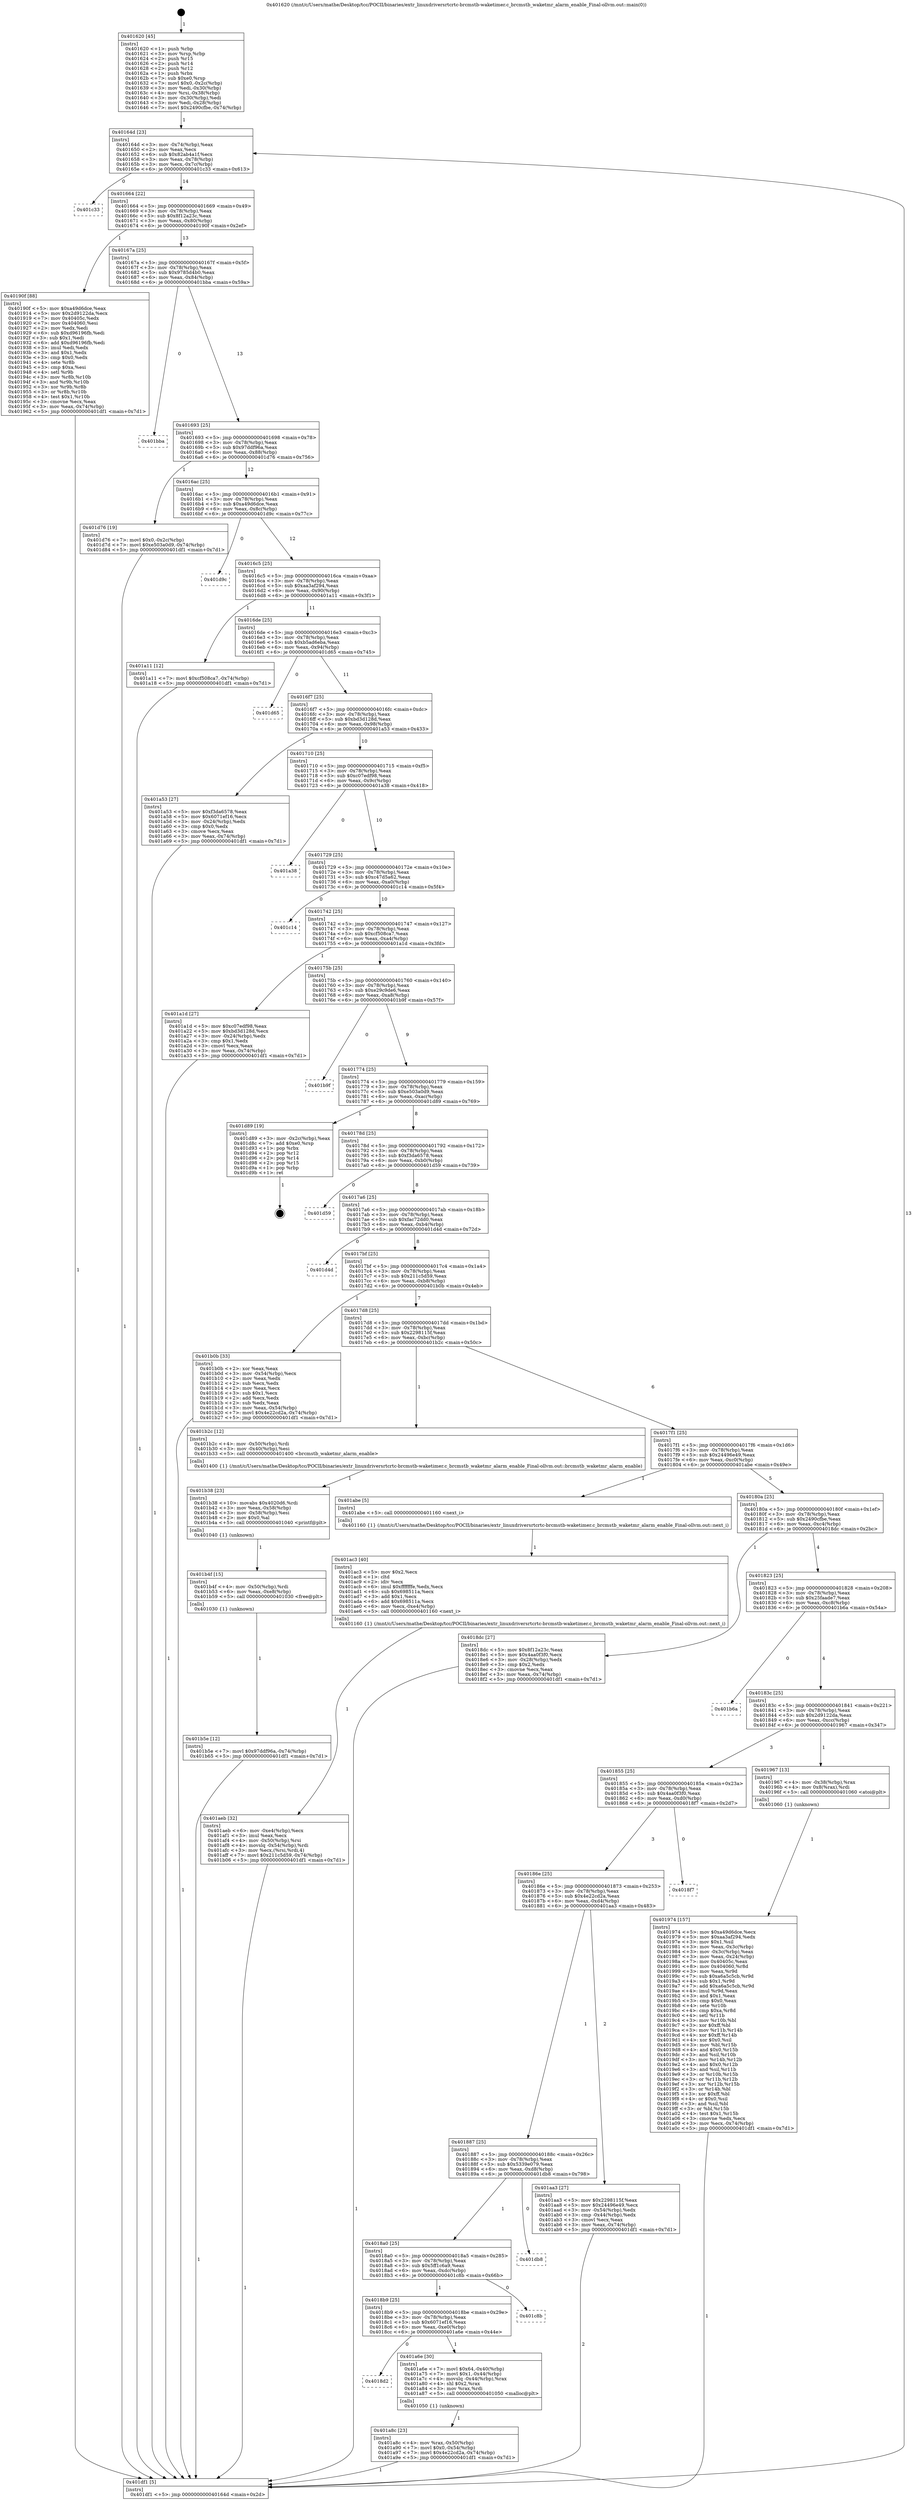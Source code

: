 digraph "0x401620" {
  label = "0x401620 (/mnt/c/Users/mathe/Desktop/tcc/POCII/binaries/extr_linuxdriversrtcrtc-brcmstb-waketimer.c_brcmstb_waketmr_alarm_enable_Final-ollvm.out::main(0))"
  labelloc = "t"
  node[shape=record]

  Entry [label="",width=0.3,height=0.3,shape=circle,fillcolor=black,style=filled]
  "0x40164d" [label="{
     0x40164d [23]\l
     | [instrs]\l
     &nbsp;&nbsp;0x40164d \<+3\>: mov -0x74(%rbp),%eax\l
     &nbsp;&nbsp;0x401650 \<+2\>: mov %eax,%ecx\l
     &nbsp;&nbsp;0x401652 \<+6\>: sub $0x82ab4a1f,%ecx\l
     &nbsp;&nbsp;0x401658 \<+3\>: mov %eax,-0x78(%rbp)\l
     &nbsp;&nbsp;0x40165b \<+3\>: mov %ecx,-0x7c(%rbp)\l
     &nbsp;&nbsp;0x40165e \<+6\>: je 0000000000401c33 \<main+0x613\>\l
  }"]
  "0x401c33" [label="{
     0x401c33\l
  }", style=dashed]
  "0x401664" [label="{
     0x401664 [22]\l
     | [instrs]\l
     &nbsp;&nbsp;0x401664 \<+5\>: jmp 0000000000401669 \<main+0x49\>\l
     &nbsp;&nbsp;0x401669 \<+3\>: mov -0x78(%rbp),%eax\l
     &nbsp;&nbsp;0x40166c \<+5\>: sub $0x8f12a23c,%eax\l
     &nbsp;&nbsp;0x401671 \<+3\>: mov %eax,-0x80(%rbp)\l
     &nbsp;&nbsp;0x401674 \<+6\>: je 000000000040190f \<main+0x2ef\>\l
  }"]
  Exit [label="",width=0.3,height=0.3,shape=circle,fillcolor=black,style=filled,peripheries=2]
  "0x40190f" [label="{
     0x40190f [88]\l
     | [instrs]\l
     &nbsp;&nbsp;0x40190f \<+5\>: mov $0xa49d6dce,%eax\l
     &nbsp;&nbsp;0x401914 \<+5\>: mov $0x2d9122da,%ecx\l
     &nbsp;&nbsp;0x401919 \<+7\>: mov 0x40405c,%edx\l
     &nbsp;&nbsp;0x401920 \<+7\>: mov 0x404060,%esi\l
     &nbsp;&nbsp;0x401927 \<+2\>: mov %edx,%edi\l
     &nbsp;&nbsp;0x401929 \<+6\>: sub $0xd96196fb,%edi\l
     &nbsp;&nbsp;0x40192f \<+3\>: sub $0x1,%edi\l
     &nbsp;&nbsp;0x401932 \<+6\>: add $0xd96196fb,%edi\l
     &nbsp;&nbsp;0x401938 \<+3\>: imul %edi,%edx\l
     &nbsp;&nbsp;0x40193b \<+3\>: and $0x1,%edx\l
     &nbsp;&nbsp;0x40193e \<+3\>: cmp $0x0,%edx\l
     &nbsp;&nbsp;0x401941 \<+4\>: sete %r8b\l
     &nbsp;&nbsp;0x401945 \<+3\>: cmp $0xa,%esi\l
     &nbsp;&nbsp;0x401948 \<+4\>: setl %r9b\l
     &nbsp;&nbsp;0x40194c \<+3\>: mov %r8b,%r10b\l
     &nbsp;&nbsp;0x40194f \<+3\>: and %r9b,%r10b\l
     &nbsp;&nbsp;0x401952 \<+3\>: xor %r9b,%r8b\l
     &nbsp;&nbsp;0x401955 \<+3\>: or %r8b,%r10b\l
     &nbsp;&nbsp;0x401958 \<+4\>: test $0x1,%r10b\l
     &nbsp;&nbsp;0x40195c \<+3\>: cmovne %ecx,%eax\l
     &nbsp;&nbsp;0x40195f \<+3\>: mov %eax,-0x74(%rbp)\l
     &nbsp;&nbsp;0x401962 \<+5\>: jmp 0000000000401df1 \<main+0x7d1\>\l
  }"]
  "0x40167a" [label="{
     0x40167a [25]\l
     | [instrs]\l
     &nbsp;&nbsp;0x40167a \<+5\>: jmp 000000000040167f \<main+0x5f\>\l
     &nbsp;&nbsp;0x40167f \<+3\>: mov -0x78(%rbp),%eax\l
     &nbsp;&nbsp;0x401682 \<+5\>: sub $0x9785d4b0,%eax\l
     &nbsp;&nbsp;0x401687 \<+6\>: mov %eax,-0x84(%rbp)\l
     &nbsp;&nbsp;0x40168d \<+6\>: je 0000000000401bba \<main+0x59a\>\l
  }"]
  "0x401b5e" [label="{
     0x401b5e [12]\l
     | [instrs]\l
     &nbsp;&nbsp;0x401b5e \<+7\>: movl $0x97ddf96a,-0x74(%rbp)\l
     &nbsp;&nbsp;0x401b65 \<+5\>: jmp 0000000000401df1 \<main+0x7d1\>\l
  }"]
  "0x401bba" [label="{
     0x401bba\l
  }", style=dashed]
  "0x401693" [label="{
     0x401693 [25]\l
     | [instrs]\l
     &nbsp;&nbsp;0x401693 \<+5\>: jmp 0000000000401698 \<main+0x78\>\l
     &nbsp;&nbsp;0x401698 \<+3\>: mov -0x78(%rbp),%eax\l
     &nbsp;&nbsp;0x40169b \<+5\>: sub $0x97ddf96a,%eax\l
     &nbsp;&nbsp;0x4016a0 \<+6\>: mov %eax,-0x88(%rbp)\l
     &nbsp;&nbsp;0x4016a6 \<+6\>: je 0000000000401d76 \<main+0x756\>\l
  }"]
  "0x401b4f" [label="{
     0x401b4f [15]\l
     | [instrs]\l
     &nbsp;&nbsp;0x401b4f \<+4\>: mov -0x50(%rbp),%rdi\l
     &nbsp;&nbsp;0x401b53 \<+6\>: mov %eax,-0xe8(%rbp)\l
     &nbsp;&nbsp;0x401b59 \<+5\>: call 0000000000401030 \<free@plt\>\l
     | [calls]\l
     &nbsp;&nbsp;0x401030 \{1\} (unknown)\l
  }"]
  "0x401d76" [label="{
     0x401d76 [19]\l
     | [instrs]\l
     &nbsp;&nbsp;0x401d76 \<+7\>: movl $0x0,-0x2c(%rbp)\l
     &nbsp;&nbsp;0x401d7d \<+7\>: movl $0xe503a0d9,-0x74(%rbp)\l
     &nbsp;&nbsp;0x401d84 \<+5\>: jmp 0000000000401df1 \<main+0x7d1\>\l
  }"]
  "0x4016ac" [label="{
     0x4016ac [25]\l
     | [instrs]\l
     &nbsp;&nbsp;0x4016ac \<+5\>: jmp 00000000004016b1 \<main+0x91\>\l
     &nbsp;&nbsp;0x4016b1 \<+3\>: mov -0x78(%rbp),%eax\l
     &nbsp;&nbsp;0x4016b4 \<+5\>: sub $0xa49d6dce,%eax\l
     &nbsp;&nbsp;0x4016b9 \<+6\>: mov %eax,-0x8c(%rbp)\l
     &nbsp;&nbsp;0x4016bf \<+6\>: je 0000000000401d9c \<main+0x77c\>\l
  }"]
  "0x401b38" [label="{
     0x401b38 [23]\l
     | [instrs]\l
     &nbsp;&nbsp;0x401b38 \<+10\>: movabs $0x4020d6,%rdi\l
     &nbsp;&nbsp;0x401b42 \<+3\>: mov %eax,-0x58(%rbp)\l
     &nbsp;&nbsp;0x401b45 \<+3\>: mov -0x58(%rbp),%esi\l
     &nbsp;&nbsp;0x401b48 \<+2\>: mov $0x0,%al\l
     &nbsp;&nbsp;0x401b4a \<+5\>: call 0000000000401040 \<printf@plt\>\l
     | [calls]\l
     &nbsp;&nbsp;0x401040 \{1\} (unknown)\l
  }"]
  "0x401d9c" [label="{
     0x401d9c\l
  }", style=dashed]
  "0x4016c5" [label="{
     0x4016c5 [25]\l
     | [instrs]\l
     &nbsp;&nbsp;0x4016c5 \<+5\>: jmp 00000000004016ca \<main+0xaa\>\l
     &nbsp;&nbsp;0x4016ca \<+3\>: mov -0x78(%rbp),%eax\l
     &nbsp;&nbsp;0x4016cd \<+5\>: sub $0xaa3af294,%eax\l
     &nbsp;&nbsp;0x4016d2 \<+6\>: mov %eax,-0x90(%rbp)\l
     &nbsp;&nbsp;0x4016d8 \<+6\>: je 0000000000401a11 \<main+0x3f1\>\l
  }"]
  "0x401aeb" [label="{
     0x401aeb [32]\l
     | [instrs]\l
     &nbsp;&nbsp;0x401aeb \<+6\>: mov -0xe4(%rbp),%ecx\l
     &nbsp;&nbsp;0x401af1 \<+3\>: imul %eax,%ecx\l
     &nbsp;&nbsp;0x401af4 \<+4\>: mov -0x50(%rbp),%rsi\l
     &nbsp;&nbsp;0x401af8 \<+4\>: movslq -0x54(%rbp),%rdi\l
     &nbsp;&nbsp;0x401afc \<+3\>: mov %ecx,(%rsi,%rdi,4)\l
     &nbsp;&nbsp;0x401aff \<+7\>: movl $0x211c5d59,-0x74(%rbp)\l
     &nbsp;&nbsp;0x401b06 \<+5\>: jmp 0000000000401df1 \<main+0x7d1\>\l
  }"]
  "0x401a11" [label="{
     0x401a11 [12]\l
     | [instrs]\l
     &nbsp;&nbsp;0x401a11 \<+7\>: movl $0xcf508ca7,-0x74(%rbp)\l
     &nbsp;&nbsp;0x401a18 \<+5\>: jmp 0000000000401df1 \<main+0x7d1\>\l
  }"]
  "0x4016de" [label="{
     0x4016de [25]\l
     | [instrs]\l
     &nbsp;&nbsp;0x4016de \<+5\>: jmp 00000000004016e3 \<main+0xc3\>\l
     &nbsp;&nbsp;0x4016e3 \<+3\>: mov -0x78(%rbp),%eax\l
     &nbsp;&nbsp;0x4016e6 \<+5\>: sub $0xb5ad6eba,%eax\l
     &nbsp;&nbsp;0x4016eb \<+6\>: mov %eax,-0x94(%rbp)\l
     &nbsp;&nbsp;0x4016f1 \<+6\>: je 0000000000401d65 \<main+0x745\>\l
  }"]
  "0x401ac3" [label="{
     0x401ac3 [40]\l
     | [instrs]\l
     &nbsp;&nbsp;0x401ac3 \<+5\>: mov $0x2,%ecx\l
     &nbsp;&nbsp;0x401ac8 \<+1\>: cltd\l
     &nbsp;&nbsp;0x401ac9 \<+2\>: idiv %ecx\l
     &nbsp;&nbsp;0x401acb \<+6\>: imul $0xfffffffe,%edx,%ecx\l
     &nbsp;&nbsp;0x401ad1 \<+6\>: sub $0x698511a,%ecx\l
     &nbsp;&nbsp;0x401ad7 \<+3\>: add $0x1,%ecx\l
     &nbsp;&nbsp;0x401ada \<+6\>: add $0x698511a,%ecx\l
     &nbsp;&nbsp;0x401ae0 \<+6\>: mov %ecx,-0xe4(%rbp)\l
     &nbsp;&nbsp;0x401ae6 \<+5\>: call 0000000000401160 \<next_i\>\l
     | [calls]\l
     &nbsp;&nbsp;0x401160 \{1\} (/mnt/c/Users/mathe/Desktop/tcc/POCII/binaries/extr_linuxdriversrtcrtc-brcmstb-waketimer.c_brcmstb_waketmr_alarm_enable_Final-ollvm.out::next_i)\l
  }"]
  "0x401d65" [label="{
     0x401d65\l
  }", style=dashed]
  "0x4016f7" [label="{
     0x4016f7 [25]\l
     | [instrs]\l
     &nbsp;&nbsp;0x4016f7 \<+5\>: jmp 00000000004016fc \<main+0xdc\>\l
     &nbsp;&nbsp;0x4016fc \<+3\>: mov -0x78(%rbp),%eax\l
     &nbsp;&nbsp;0x4016ff \<+5\>: sub $0xbd3d128d,%eax\l
     &nbsp;&nbsp;0x401704 \<+6\>: mov %eax,-0x98(%rbp)\l
     &nbsp;&nbsp;0x40170a \<+6\>: je 0000000000401a53 \<main+0x433\>\l
  }"]
  "0x401a8c" [label="{
     0x401a8c [23]\l
     | [instrs]\l
     &nbsp;&nbsp;0x401a8c \<+4\>: mov %rax,-0x50(%rbp)\l
     &nbsp;&nbsp;0x401a90 \<+7\>: movl $0x0,-0x54(%rbp)\l
     &nbsp;&nbsp;0x401a97 \<+7\>: movl $0x4e22cd2a,-0x74(%rbp)\l
     &nbsp;&nbsp;0x401a9e \<+5\>: jmp 0000000000401df1 \<main+0x7d1\>\l
  }"]
  "0x401a53" [label="{
     0x401a53 [27]\l
     | [instrs]\l
     &nbsp;&nbsp;0x401a53 \<+5\>: mov $0xf3da6578,%eax\l
     &nbsp;&nbsp;0x401a58 \<+5\>: mov $0x6071ef16,%ecx\l
     &nbsp;&nbsp;0x401a5d \<+3\>: mov -0x24(%rbp),%edx\l
     &nbsp;&nbsp;0x401a60 \<+3\>: cmp $0x0,%edx\l
     &nbsp;&nbsp;0x401a63 \<+3\>: cmove %ecx,%eax\l
     &nbsp;&nbsp;0x401a66 \<+3\>: mov %eax,-0x74(%rbp)\l
     &nbsp;&nbsp;0x401a69 \<+5\>: jmp 0000000000401df1 \<main+0x7d1\>\l
  }"]
  "0x401710" [label="{
     0x401710 [25]\l
     | [instrs]\l
     &nbsp;&nbsp;0x401710 \<+5\>: jmp 0000000000401715 \<main+0xf5\>\l
     &nbsp;&nbsp;0x401715 \<+3\>: mov -0x78(%rbp),%eax\l
     &nbsp;&nbsp;0x401718 \<+5\>: sub $0xc07edf98,%eax\l
     &nbsp;&nbsp;0x40171d \<+6\>: mov %eax,-0x9c(%rbp)\l
     &nbsp;&nbsp;0x401723 \<+6\>: je 0000000000401a38 \<main+0x418\>\l
  }"]
  "0x4018d2" [label="{
     0x4018d2\l
  }", style=dashed]
  "0x401a38" [label="{
     0x401a38\l
  }", style=dashed]
  "0x401729" [label="{
     0x401729 [25]\l
     | [instrs]\l
     &nbsp;&nbsp;0x401729 \<+5\>: jmp 000000000040172e \<main+0x10e\>\l
     &nbsp;&nbsp;0x40172e \<+3\>: mov -0x78(%rbp),%eax\l
     &nbsp;&nbsp;0x401731 \<+5\>: sub $0xc47d5a62,%eax\l
     &nbsp;&nbsp;0x401736 \<+6\>: mov %eax,-0xa0(%rbp)\l
     &nbsp;&nbsp;0x40173c \<+6\>: je 0000000000401c14 \<main+0x5f4\>\l
  }"]
  "0x401a6e" [label="{
     0x401a6e [30]\l
     | [instrs]\l
     &nbsp;&nbsp;0x401a6e \<+7\>: movl $0x64,-0x40(%rbp)\l
     &nbsp;&nbsp;0x401a75 \<+7\>: movl $0x1,-0x44(%rbp)\l
     &nbsp;&nbsp;0x401a7c \<+4\>: movslq -0x44(%rbp),%rax\l
     &nbsp;&nbsp;0x401a80 \<+4\>: shl $0x2,%rax\l
     &nbsp;&nbsp;0x401a84 \<+3\>: mov %rax,%rdi\l
     &nbsp;&nbsp;0x401a87 \<+5\>: call 0000000000401050 \<malloc@plt\>\l
     | [calls]\l
     &nbsp;&nbsp;0x401050 \{1\} (unknown)\l
  }"]
  "0x401c14" [label="{
     0x401c14\l
  }", style=dashed]
  "0x401742" [label="{
     0x401742 [25]\l
     | [instrs]\l
     &nbsp;&nbsp;0x401742 \<+5\>: jmp 0000000000401747 \<main+0x127\>\l
     &nbsp;&nbsp;0x401747 \<+3\>: mov -0x78(%rbp),%eax\l
     &nbsp;&nbsp;0x40174a \<+5\>: sub $0xcf508ca7,%eax\l
     &nbsp;&nbsp;0x40174f \<+6\>: mov %eax,-0xa4(%rbp)\l
     &nbsp;&nbsp;0x401755 \<+6\>: je 0000000000401a1d \<main+0x3fd\>\l
  }"]
  "0x4018b9" [label="{
     0x4018b9 [25]\l
     | [instrs]\l
     &nbsp;&nbsp;0x4018b9 \<+5\>: jmp 00000000004018be \<main+0x29e\>\l
     &nbsp;&nbsp;0x4018be \<+3\>: mov -0x78(%rbp),%eax\l
     &nbsp;&nbsp;0x4018c1 \<+5\>: sub $0x6071ef16,%eax\l
     &nbsp;&nbsp;0x4018c6 \<+6\>: mov %eax,-0xe0(%rbp)\l
     &nbsp;&nbsp;0x4018cc \<+6\>: je 0000000000401a6e \<main+0x44e\>\l
  }"]
  "0x401a1d" [label="{
     0x401a1d [27]\l
     | [instrs]\l
     &nbsp;&nbsp;0x401a1d \<+5\>: mov $0xc07edf98,%eax\l
     &nbsp;&nbsp;0x401a22 \<+5\>: mov $0xbd3d128d,%ecx\l
     &nbsp;&nbsp;0x401a27 \<+3\>: mov -0x24(%rbp),%edx\l
     &nbsp;&nbsp;0x401a2a \<+3\>: cmp $0x1,%edx\l
     &nbsp;&nbsp;0x401a2d \<+3\>: cmovl %ecx,%eax\l
     &nbsp;&nbsp;0x401a30 \<+3\>: mov %eax,-0x74(%rbp)\l
     &nbsp;&nbsp;0x401a33 \<+5\>: jmp 0000000000401df1 \<main+0x7d1\>\l
  }"]
  "0x40175b" [label="{
     0x40175b [25]\l
     | [instrs]\l
     &nbsp;&nbsp;0x40175b \<+5\>: jmp 0000000000401760 \<main+0x140\>\l
     &nbsp;&nbsp;0x401760 \<+3\>: mov -0x78(%rbp),%eax\l
     &nbsp;&nbsp;0x401763 \<+5\>: sub $0xe29c9de6,%eax\l
     &nbsp;&nbsp;0x401768 \<+6\>: mov %eax,-0xa8(%rbp)\l
     &nbsp;&nbsp;0x40176e \<+6\>: je 0000000000401b9f \<main+0x57f\>\l
  }"]
  "0x401c8b" [label="{
     0x401c8b\l
  }", style=dashed]
  "0x401b9f" [label="{
     0x401b9f\l
  }", style=dashed]
  "0x401774" [label="{
     0x401774 [25]\l
     | [instrs]\l
     &nbsp;&nbsp;0x401774 \<+5\>: jmp 0000000000401779 \<main+0x159\>\l
     &nbsp;&nbsp;0x401779 \<+3\>: mov -0x78(%rbp),%eax\l
     &nbsp;&nbsp;0x40177c \<+5\>: sub $0xe503a0d9,%eax\l
     &nbsp;&nbsp;0x401781 \<+6\>: mov %eax,-0xac(%rbp)\l
     &nbsp;&nbsp;0x401787 \<+6\>: je 0000000000401d89 \<main+0x769\>\l
  }"]
  "0x4018a0" [label="{
     0x4018a0 [25]\l
     | [instrs]\l
     &nbsp;&nbsp;0x4018a0 \<+5\>: jmp 00000000004018a5 \<main+0x285\>\l
     &nbsp;&nbsp;0x4018a5 \<+3\>: mov -0x78(%rbp),%eax\l
     &nbsp;&nbsp;0x4018a8 \<+5\>: sub $0x5ff1c6a9,%eax\l
     &nbsp;&nbsp;0x4018ad \<+6\>: mov %eax,-0xdc(%rbp)\l
     &nbsp;&nbsp;0x4018b3 \<+6\>: je 0000000000401c8b \<main+0x66b\>\l
  }"]
  "0x401d89" [label="{
     0x401d89 [19]\l
     | [instrs]\l
     &nbsp;&nbsp;0x401d89 \<+3\>: mov -0x2c(%rbp),%eax\l
     &nbsp;&nbsp;0x401d8c \<+7\>: add $0xe0,%rsp\l
     &nbsp;&nbsp;0x401d93 \<+1\>: pop %rbx\l
     &nbsp;&nbsp;0x401d94 \<+2\>: pop %r12\l
     &nbsp;&nbsp;0x401d96 \<+2\>: pop %r14\l
     &nbsp;&nbsp;0x401d98 \<+2\>: pop %r15\l
     &nbsp;&nbsp;0x401d9a \<+1\>: pop %rbp\l
     &nbsp;&nbsp;0x401d9b \<+1\>: ret\l
  }"]
  "0x40178d" [label="{
     0x40178d [25]\l
     | [instrs]\l
     &nbsp;&nbsp;0x40178d \<+5\>: jmp 0000000000401792 \<main+0x172\>\l
     &nbsp;&nbsp;0x401792 \<+3\>: mov -0x78(%rbp),%eax\l
     &nbsp;&nbsp;0x401795 \<+5\>: sub $0xf3da6578,%eax\l
     &nbsp;&nbsp;0x40179a \<+6\>: mov %eax,-0xb0(%rbp)\l
     &nbsp;&nbsp;0x4017a0 \<+6\>: je 0000000000401d59 \<main+0x739\>\l
  }"]
  "0x401db8" [label="{
     0x401db8\l
  }", style=dashed]
  "0x401d59" [label="{
     0x401d59\l
  }", style=dashed]
  "0x4017a6" [label="{
     0x4017a6 [25]\l
     | [instrs]\l
     &nbsp;&nbsp;0x4017a6 \<+5\>: jmp 00000000004017ab \<main+0x18b\>\l
     &nbsp;&nbsp;0x4017ab \<+3\>: mov -0x78(%rbp),%eax\l
     &nbsp;&nbsp;0x4017ae \<+5\>: sub $0xfac72dd0,%eax\l
     &nbsp;&nbsp;0x4017b3 \<+6\>: mov %eax,-0xb4(%rbp)\l
     &nbsp;&nbsp;0x4017b9 \<+6\>: je 0000000000401d4d \<main+0x72d\>\l
  }"]
  "0x401887" [label="{
     0x401887 [25]\l
     | [instrs]\l
     &nbsp;&nbsp;0x401887 \<+5\>: jmp 000000000040188c \<main+0x26c\>\l
     &nbsp;&nbsp;0x40188c \<+3\>: mov -0x78(%rbp),%eax\l
     &nbsp;&nbsp;0x40188f \<+5\>: sub $0x5339e079,%eax\l
     &nbsp;&nbsp;0x401894 \<+6\>: mov %eax,-0xd8(%rbp)\l
     &nbsp;&nbsp;0x40189a \<+6\>: je 0000000000401db8 \<main+0x798\>\l
  }"]
  "0x401d4d" [label="{
     0x401d4d\l
  }", style=dashed]
  "0x4017bf" [label="{
     0x4017bf [25]\l
     | [instrs]\l
     &nbsp;&nbsp;0x4017bf \<+5\>: jmp 00000000004017c4 \<main+0x1a4\>\l
     &nbsp;&nbsp;0x4017c4 \<+3\>: mov -0x78(%rbp),%eax\l
     &nbsp;&nbsp;0x4017c7 \<+5\>: sub $0x211c5d59,%eax\l
     &nbsp;&nbsp;0x4017cc \<+6\>: mov %eax,-0xb8(%rbp)\l
     &nbsp;&nbsp;0x4017d2 \<+6\>: je 0000000000401b0b \<main+0x4eb\>\l
  }"]
  "0x401aa3" [label="{
     0x401aa3 [27]\l
     | [instrs]\l
     &nbsp;&nbsp;0x401aa3 \<+5\>: mov $0x2298115f,%eax\l
     &nbsp;&nbsp;0x401aa8 \<+5\>: mov $0x24496e49,%ecx\l
     &nbsp;&nbsp;0x401aad \<+3\>: mov -0x54(%rbp),%edx\l
     &nbsp;&nbsp;0x401ab0 \<+3\>: cmp -0x44(%rbp),%edx\l
     &nbsp;&nbsp;0x401ab3 \<+3\>: cmovl %ecx,%eax\l
     &nbsp;&nbsp;0x401ab6 \<+3\>: mov %eax,-0x74(%rbp)\l
     &nbsp;&nbsp;0x401ab9 \<+5\>: jmp 0000000000401df1 \<main+0x7d1\>\l
  }"]
  "0x401b0b" [label="{
     0x401b0b [33]\l
     | [instrs]\l
     &nbsp;&nbsp;0x401b0b \<+2\>: xor %eax,%eax\l
     &nbsp;&nbsp;0x401b0d \<+3\>: mov -0x54(%rbp),%ecx\l
     &nbsp;&nbsp;0x401b10 \<+2\>: mov %eax,%edx\l
     &nbsp;&nbsp;0x401b12 \<+2\>: sub %ecx,%edx\l
     &nbsp;&nbsp;0x401b14 \<+2\>: mov %eax,%ecx\l
     &nbsp;&nbsp;0x401b16 \<+3\>: sub $0x1,%ecx\l
     &nbsp;&nbsp;0x401b19 \<+2\>: add %ecx,%edx\l
     &nbsp;&nbsp;0x401b1b \<+2\>: sub %edx,%eax\l
     &nbsp;&nbsp;0x401b1d \<+3\>: mov %eax,-0x54(%rbp)\l
     &nbsp;&nbsp;0x401b20 \<+7\>: movl $0x4e22cd2a,-0x74(%rbp)\l
     &nbsp;&nbsp;0x401b27 \<+5\>: jmp 0000000000401df1 \<main+0x7d1\>\l
  }"]
  "0x4017d8" [label="{
     0x4017d8 [25]\l
     | [instrs]\l
     &nbsp;&nbsp;0x4017d8 \<+5\>: jmp 00000000004017dd \<main+0x1bd\>\l
     &nbsp;&nbsp;0x4017dd \<+3\>: mov -0x78(%rbp),%eax\l
     &nbsp;&nbsp;0x4017e0 \<+5\>: sub $0x2298115f,%eax\l
     &nbsp;&nbsp;0x4017e5 \<+6\>: mov %eax,-0xbc(%rbp)\l
     &nbsp;&nbsp;0x4017eb \<+6\>: je 0000000000401b2c \<main+0x50c\>\l
  }"]
  "0x40186e" [label="{
     0x40186e [25]\l
     | [instrs]\l
     &nbsp;&nbsp;0x40186e \<+5\>: jmp 0000000000401873 \<main+0x253\>\l
     &nbsp;&nbsp;0x401873 \<+3\>: mov -0x78(%rbp),%eax\l
     &nbsp;&nbsp;0x401876 \<+5\>: sub $0x4e22cd2a,%eax\l
     &nbsp;&nbsp;0x40187b \<+6\>: mov %eax,-0xd4(%rbp)\l
     &nbsp;&nbsp;0x401881 \<+6\>: je 0000000000401aa3 \<main+0x483\>\l
  }"]
  "0x401b2c" [label="{
     0x401b2c [12]\l
     | [instrs]\l
     &nbsp;&nbsp;0x401b2c \<+4\>: mov -0x50(%rbp),%rdi\l
     &nbsp;&nbsp;0x401b30 \<+3\>: mov -0x40(%rbp),%esi\l
     &nbsp;&nbsp;0x401b33 \<+5\>: call 0000000000401400 \<brcmstb_waketmr_alarm_enable\>\l
     | [calls]\l
     &nbsp;&nbsp;0x401400 \{1\} (/mnt/c/Users/mathe/Desktop/tcc/POCII/binaries/extr_linuxdriversrtcrtc-brcmstb-waketimer.c_brcmstb_waketmr_alarm_enable_Final-ollvm.out::brcmstb_waketmr_alarm_enable)\l
  }"]
  "0x4017f1" [label="{
     0x4017f1 [25]\l
     | [instrs]\l
     &nbsp;&nbsp;0x4017f1 \<+5\>: jmp 00000000004017f6 \<main+0x1d6\>\l
     &nbsp;&nbsp;0x4017f6 \<+3\>: mov -0x78(%rbp),%eax\l
     &nbsp;&nbsp;0x4017f9 \<+5\>: sub $0x24496e49,%eax\l
     &nbsp;&nbsp;0x4017fe \<+6\>: mov %eax,-0xc0(%rbp)\l
     &nbsp;&nbsp;0x401804 \<+6\>: je 0000000000401abe \<main+0x49e\>\l
  }"]
  "0x4018f7" [label="{
     0x4018f7\l
  }", style=dashed]
  "0x401abe" [label="{
     0x401abe [5]\l
     | [instrs]\l
     &nbsp;&nbsp;0x401abe \<+5\>: call 0000000000401160 \<next_i\>\l
     | [calls]\l
     &nbsp;&nbsp;0x401160 \{1\} (/mnt/c/Users/mathe/Desktop/tcc/POCII/binaries/extr_linuxdriversrtcrtc-brcmstb-waketimer.c_brcmstb_waketmr_alarm_enable_Final-ollvm.out::next_i)\l
  }"]
  "0x40180a" [label="{
     0x40180a [25]\l
     | [instrs]\l
     &nbsp;&nbsp;0x40180a \<+5\>: jmp 000000000040180f \<main+0x1ef\>\l
     &nbsp;&nbsp;0x40180f \<+3\>: mov -0x78(%rbp),%eax\l
     &nbsp;&nbsp;0x401812 \<+5\>: sub $0x2490cfbe,%eax\l
     &nbsp;&nbsp;0x401817 \<+6\>: mov %eax,-0xc4(%rbp)\l
     &nbsp;&nbsp;0x40181d \<+6\>: je 00000000004018dc \<main+0x2bc\>\l
  }"]
  "0x401974" [label="{
     0x401974 [157]\l
     | [instrs]\l
     &nbsp;&nbsp;0x401974 \<+5\>: mov $0xa49d6dce,%ecx\l
     &nbsp;&nbsp;0x401979 \<+5\>: mov $0xaa3af294,%edx\l
     &nbsp;&nbsp;0x40197e \<+3\>: mov $0x1,%sil\l
     &nbsp;&nbsp;0x401981 \<+3\>: mov %eax,-0x3c(%rbp)\l
     &nbsp;&nbsp;0x401984 \<+3\>: mov -0x3c(%rbp),%eax\l
     &nbsp;&nbsp;0x401987 \<+3\>: mov %eax,-0x24(%rbp)\l
     &nbsp;&nbsp;0x40198a \<+7\>: mov 0x40405c,%eax\l
     &nbsp;&nbsp;0x401991 \<+8\>: mov 0x404060,%r8d\l
     &nbsp;&nbsp;0x401999 \<+3\>: mov %eax,%r9d\l
     &nbsp;&nbsp;0x40199c \<+7\>: sub $0xa6a5c5cb,%r9d\l
     &nbsp;&nbsp;0x4019a3 \<+4\>: sub $0x1,%r9d\l
     &nbsp;&nbsp;0x4019a7 \<+7\>: add $0xa6a5c5cb,%r9d\l
     &nbsp;&nbsp;0x4019ae \<+4\>: imul %r9d,%eax\l
     &nbsp;&nbsp;0x4019b2 \<+3\>: and $0x1,%eax\l
     &nbsp;&nbsp;0x4019b5 \<+3\>: cmp $0x0,%eax\l
     &nbsp;&nbsp;0x4019b8 \<+4\>: sete %r10b\l
     &nbsp;&nbsp;0x4019bc \<+4\>: cmp $0xa,%r8d\l
     &nbsp;&nbsp;0x4019c0 \<+4\>: setl %r11b\l
     &nbsp;&nbsp;0x4019c4 \<+3\>: mov %r10b,%bl\l
     &nbsp;&nbsp;0x4019c7 \<+3\>: xor $0xff,%bl\l
     &nbsp;&nbsp;0x4019ca \<+3\>: mov %r11b,%r14b\l
     &nbsp;&nbsp;0x4019cd \<+4\>: xor $0xff,%r14b\l
     &nbsp;&nbsp;0x4019d1 \<+4\>: xor $0x0,%sil\l
     &nbsp;&nbsp;0x4019d5 \<+3\>: mov %bl,%r15b\l
     &nbsp;&nbsp;0x4019d8 \<+4\>: and $0x0,%r15b\l
     &nbsp;&nbsp;0x4019dc \<+3\>: and %sil,%r10b\l
     &nbsp;&nbsp;0x4019df \<+3\>: mov %r14b,%r12b\l
     &nbsp;&nbsp;0x4019e2 \<+4\>: and $0x0,%r12b\l
     &nbsp;&nbsp;0x4019e6 \<+3\>: and %sil,%r11b\l
     &nbsp;&nbsp;0x4019e9 \<+3\>: or %r10b,%r15b\l
     &nbsp;&nbsp;0x4019ec \<+3\>: or %r11b,%r12b\l
     &nbsp;&nbsp;0x4019ef \<+3\>: xor %r12b,%r15b\l
     &nbsp;&nbsp;0x4019f2 \<+3\>: or %r14b,%bl\l
     &nbsp;&nbsp;0x4019f5 \<+3\>: xor $0xff,%bl\l
     &nbsp;&nbsp;0x4019f8 \<+4\>: or $0x0,%sil\l
     &nbsp;&nbsp;0x4019fc \<+3\>: and %sil,%bl\l
     &nbsp;&nbsp;0x4019ff \<+3\>: or %bl,%r15b\l
     &nbsp;&nbsp;0x401a02 \<+4\>: test $0x1,%r15b\l
     &nbsp;&nbsp;0x401a06 \<+3\>: cmovne %edx,%ecx\l
     &nbsp;&nbsp;0x401a09 \<+3\>: mov %ecx,-0x74(%rbp)\l
     &nbsp;&nbsp;0x401a0c \<+5\>: jmp 0000000000401df1 \<main+0x7d1\>\l
  }"]
  "0x4018dc" [label="{
     0x4018dc [27]\l
     | [instrs]\l
     &nbsp;&nbsp;0x4018dc \<+5\>: mov $0x8f12a23c,%eax\l
     &nbsp;&nbsp;0x4018e1 \<+5\>: mov $0x4aa0f3f0,%ecx\l
     &nbsp;&nbsp;0x4018e6 \<+3\>: mov -0x28(%rbp),%edx\l
     &nbsp;&nbsp;0x4018e9 \<+3\>: cmp $0x2,%edx\l
     &nbsp;&nbsp;0x4018ec \<+3\>: cmovne %ecx,%eax\l
     &nbsp;&nbsp;0x4018ef \<+3\>: mov %eax,-0x74(%rbp)\l
     &nbsp;&nbsp;0x4018f2 \<+5\>: jmp 0000000000401df1 \<main+0x7d1\>\l
  }"]
  "0x401823" [label="{
     0x401823 [25]\l
     | [instrs]\l
     &nbsp;&nbsp;0x401823 \<+5\>: jmp 0000000000401828 \<main+0x208\>\l
     &nbsp;&nbsp;0x401828 \<+3\>: mov -0x78(%rbp),%eax\l
     &nbsp;&nbsp;0x40182b \<+5\>: sub $0x25faade7,%eax\l
     &nbsp;&nbsp;0x401830 \<+6\>: mov %eax,-0xc8(%rbp)\l
     &nbsp;&nbsp;0x401836 \<+6\>: je 0000000000401b6a \<main+0x54a\>\l
  }"]
  "0x401df1" [label="{
     0x401df1 [5]\l
     | [instrs]\l
     &nbsp;&nbsp;0x401df1 \<+5\>: jmp 000000000040164d \<main+0x2d\>\l
  }"]
  "0x401620" [label="{
     0x401620 [45]\l
     | [instrs]\l
     &nbsp;&nbsp;0x401620 \<+1\>: push %rbp\l
     &nbsp;&nbsp;0x401621 \<+3\>: mov %rsp,%rbp\l
     &nbsp;&nbsp;0x401624 \<+2\>: push %r15\l
     &nbsp;&nbsp;0x401626 \<+2\>: push %r14\l
     &nbsp;&nbsp;0x401628 \<+2\>: push %r12\l
     &nbsp;&nbsp;0x40162a \<+1\>: push %rbx\l
     &nbsp;&nbsp;0x40162b \<+7\>: sub $0xe0,%rsp\l
     &nbsp;&nbsp;0x401632 \<+7\>: movl $0x0,-0x2c(%rbp)\l
     &nbsp;&nbsp;0x401639 \<+3\>: mov %edi,-0x30(%rbp)\l
     &nbsp;&nbsp;0x40163c \<+4\>: mov %rsi,-0x38(%rbp)\l
     &nbsp;&nbsp;0x401640 \<+3\>: mov -0x30(%rbp),%edi\l
     &nbsp;&nbsp;0x401643 \<+3\>: mov %edi,-0x28(%rbp)\l
     &nbsp;&nbsp;0x401646 \<+7\>: movl $0x2490cfbe,-0x74(%rbp)\l
  }"]
  "0x401855" [label="{
     0x401855 [25]\l
     | [instrs]\l
     &nbsp;&nbsp;0x401855 \<+5\>: jmp 000000000040185a \<main+0x23a\>\l
     &nbsp;&nbsp;0x40185a \<+3\>: mov -0x78(%rbp),%eax\l
     &nbsp;&nbsp;0x40185d \<+5\>: sub $0x4aa0f3f0,%eax\l
     &nbsp;&nbsp;0x401862 \<+6\>: mov %eax,-0xd0(%rbp)\l
     &nbsp;&nbsp;0x401868 \<+6\>: je 00000000004018f7 \<main+0x2d7\>\l
  }"]
  "0x401b6a" [label="{
     0x401b6a\l
  }", style=dashed]
  "0x40183c" [label="{
     0x40183c [25]\l
     | [instrs]\l
     &nbsp;&nbsp;0x40183c \<+5\>: jmp 0000000000401841 \<main+0x221\>\l
     &nbsp;&nbsp;0x401841 \<+3\>: mov -0x78(%rbp),%eax\l
     &nbsp;&nbsp;0x401844 \<+5\>: sub $0x2d9122da,%eax\l
     &nbsp;&nbsp;0x401849 \<+6\>: mov %eax,-0xcc(%rbp)\l
     &nbsp;&nbsp;0x40184f \<+6\>: je 0000000000401967 \<main+0x347\>\l
  }"]
  "0x401967" [label="{
     0x401967 [13]\l
     | [instrs]\l
     &nbsp;&nbsp;0x401967 \<+4\>: mov -0x38(%rbp),%rax\l
     &nbsp;&nbsp;0x40196b \<+4\>: mov 0x8(%rax),%rdi\l
     &nbsp;&nbsp;0x40196f \<+5\>: call 0000000000401060 \<atoi@plt\>\l
     | [calls]\l
     &nbsp;&nbsp;0x401060 \{1\} (unknown)\l
  }"]
  Entry -> "0x401620" [label=" 1"]
  "0x40164d" -> "0x401c33" [label=" 0"]
  "0x40164d" -> "0x401664" [label=" 14"]
  "0x401d89" -> Exit [label=" 1"]
  "0x401664" -> "0x40190f" [label=" 1"]
  "0x401664" -> "0x40167a" [label=" 13"]
  "0x401d76" -> "0x401df1" [label=" 1"]
  "0x40167a" -> "0x401bba" [label=" 0"]
  "0x40167a" -> "0x401693" [label=" 13"]
  "0x401b5e" -> "0x401df1" [label=" 1"]
  "0x401693" -> "0x401d76" [label=" 1"]
  "0x401693" -> "0x4016ac" [label=" 12"]
  "0x401b4f" -> "0x401b5e" [label=" 1"]
  "0x4016ac" -> "0x401d9c" [label=" 0"]
  "0x4016ac" -> "0x4016c5" [label=" 12"]
  "0x401b38" -> "0x401b4f" [label=" 1"]
  "0x4016c5" -> "0x401a11" [label=" 1"]
  "0x4016c5" -> "0x4016de" [label=" 11"]
  "0x401b2c" -> "0x401b38" [label=" 1"]
  "0x4016de" -> "0x401d65" [label=" 0"]
  "0x4016de" -> "0x4016f7" [label=" 11"]
  "0x401b0b" -> "0x401df1" [label=" 1"]
  "0x4016f7" -> "0x401a53" [label=" 1"]
  "0x4016f7" -> "0x401710" [label=" 10"]
  "0x401aeb" -> "0x401df1" [label=" 1"]
  "0x401710" -> "0x401a38" [label=" 0"]
  "0x401710" -> "0x401729" [label=" 10"]
  "0x401ac3" -> "0x401aeb" [label=" 1"]
  "0x401729" -> "0x401c14" [label=" 0"]
  "0x401729" -> "0x401742" [label=" 10"]
  "0x401abe" -> "0x401ac3" [label=" 1"]
  "0x401742" -> "0x401a1d" [label=" 1"]
  "0x401742" -> "0x40175b" [label=" 9"]
  "0x401a8c" -> "0x401df1" [label=" 1"]
  "0x40175b" -> "0x401b9f" [label=" 0"]
  "0x40175b" -> "0x401774" [label=" 9"]
  "0x401a6e" -> "0x401a8c" [label=" 1"]
  "0x401774" -> "0x401d89" [label=" 1"]
  "0x401774" -> "0x40178d" [label=" 8"]
  "0x4018b9" -> "0x401a6e" [label=" 1"]
  "0x40178d" -> "0x401d59" [label=" 0"]
  "0x40178d" -> "0x4017a6" [label=" 8"]
  "0x401aa3" -> "0x401df1" [label=" 2"]
  "0x4017a6" -> "0x401d4d" [label=" 0"]
  "0x4017a6" -> "0x4017bf" [label=" 8"]
  "0x4018a0" -> "0x401c8b" [label=" 0"]
  "0x4017bf" -> "0x401b0b" [label=" 1"]
  "0x4017bf" -> "0x4017d8" [label=" 7"]
  "0x4018b9" -> "0x4018d2" [label=" 0"]
  "0x4017d8" -> "0x401b2c" [label=" 1"]
  "0x4017d8" -> "0x4017f1" [label=" 6"]
  "0x401887" -> "0x401db8" [label=" 0"]
  "0x4017f1" -> "0x401abe" [label=" 1"]
  "0x4017f1" -> "0x40180a" [label=" 5"]
  "0x4018a0" -> "0x4018b9" [label=" 1"]
  "0x40180a" -> "0x4018dc" [label=" 1"]
  "0x40180a" -> "0x401823" [label=" 4"]
  "0x4018dc" -> "0x401df1" [label=" 1"]
  "0x401620" -> "0x40164d" [label=" 1"]
  "0x401df1" -> "0x40164d" [label=" 13"]
  "0x40190f" -> "0x401df1" [label=" 1"]
  "0x40186e" -> "0x401aa3" [label=" 2"]
  "0x401823" -> "0x401b6a" [label=" 0"]
  "0x401823" -> "0x40183c" [label=" 4"]
  "0x401887" -> "0x4018a0" [label=" 1"]
  "0x40183c" -> "0x401967" [label=" 1"]
  "0x40183c" -> "0x401855" [label=" 3"]
  "0x401967" -> "0x401974" [label=" 1"]
  "0x401974" -> "0x401df1" [label=" 1"]
  "0x401a11" -> "0x401df1" [label=" 1"]
  "0x401a1d" -> "0x401df1" [label=" 1"]
  "0x401a53" -> "0x401df1" [label=" 1"]
  "0x40186e" -> "0x401887" [label=" 1"]
  "0x401855" -> "0x4018f7" [label=" 0"]
  "0x401855" -> "0x40186e" [label=" 3"]
}
